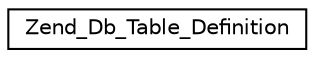 digraph G
{
  edge [fontname="Helvetica",fontsize="10",labelfontname="Helvetica",labelfontsize="10"];
  node [fontname="Helvetica",fontsize="10",shape=record];
  rankdir="LR";
  Node1 [label="Zend_Db_Table_Definition",height=0.2,width=0.4,color="black", fillcolor="white", style="filled",URL="$class_zend___db___table___definition.html"];
}
